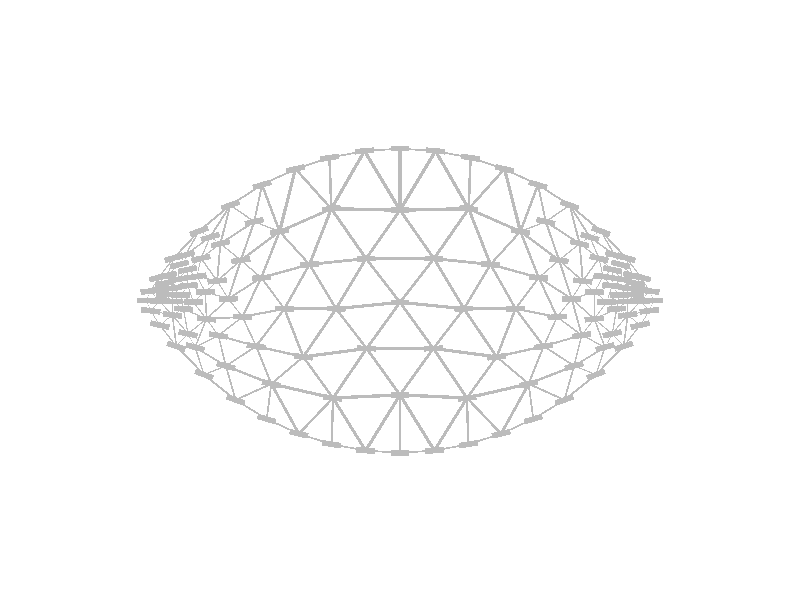 #include "colors.inc"
background { rgb <1, 1, 1> }
camera {location <0, 0, 10>up <0,1,0> right <-1.33,0,0> angle 24look_at <0, 0, 0> sky <0, 1, 0> }
cylinder { <-0.356015, -0.522008, 0>, <-0.683979, -0.446576, 0>, 0.00841316 texture {  pigment { rgb <0.5, 0.5, 0.5> } } }
cylinder { <-0.614117, -0.0465689, 0>, <-0.513945, -0.302812, 0>, 0.00687818 texture {  pigment { rgb <0.5, 0.5, 0.5> } } }
cylinder { <-1.04137, -0.39758, 0>, <-0.873414, -0.532432, 0>, 0.00538477 texture {  pigment { rgb <0.5, 0.5, 0.5> } } }
cylinder { <-0.708273, -0.63417, 0>, <-0.873414, -0.532432, 0>, 0.00484911 texture {  pigment { rgb <0.5, 0.5, 0.5> } } }
cylinder { <-0.537337, -0.712693, 0>, <-0.708273, -0.63417, 0>, 0.00470274 texture {  pigment { rgb <0.5, 0.5, 0.5> } } }
cylinder { <-0.537337, -0.712693, 0>, <-0.356015, -0.522008, 0>, 0.00657829 texture {  pigment { rgb <0.5, 0.5, 0.5> } } }
cylinder { <-0.177209, -0.258264, 0>, <-0.356015, -0.522008, 0>, 0.00796604 texture {  pigment { rgb <0.5, 0.5, 0.5> } } }
cylinder { <-0.537337, -0.712693, 0>, <-0.362756, -0.768451, 0>, 0.00458172 texture {  pigment { rgb <0.5, 0.5, 0.5> } } }
cylinder { <-0.182838, -0.802218, 0>, <-0.356015, -0.522008, 0>, 0.00823514 texture {  pigment { rgb <0.5, 0.5, 0.5> } } }
cylinder { <-0.182838, -0.802218, 0>, <-8.51669e-05, -0.813639, 0>, 0.00457773 texture {  pigment { rgb <0.5, 0.5, 0.5> } } }
cylinder { <-8.51669e-05, -0.813639, 0>, <-5.66454e-05, -0.505466, 0>, 0.00770433 texture {  pigment { rgb <0.5, 0.5, 0.5> } } }
cylinder { <-0.182838, -0.802218, 0>, <-5.66454e-05, -0.505466, 0>, 0.00871317 texture {  pigment { rgb <0.5, 0.5, 0.5> } } }
cylinder { <-0.177209, -0.258264, 0>, <-0.339768, -0.0464053, 0>, 0.00667598 texture {  pigment { rgb <0.5, 0.5, 0.5> } } }
cylinder { <-0.614117, -0.0465689, 0>, <-0.339768, -0.0464053, 0>, 0.00685872 texture {  pigment { rgb <0.5, 0.5, 0.5> } } }
cylinder { <-1.04137, -0.39758, 0>, <-1.08892, -0.25194, 0>, 0.00383019 texture {  pigment { rgb <0.5, 0.5, 0.5> } } }
cylinder { <-0.96514, -0.188999, 0>, <-1.08892, -0.25194, 0>, 0.00347165 texture {  pigment { rgb <0.5, 0.5, 0.5> } } }
cylinder { <-0.614117, -0.0465689, 0>, <-0.836954, -0.0899412, 0>, 0.00567547 texture {  pigment { rgb <0.5, 0.5, 0.5> } } }
cylinder { <-0.96514, -0.188999, 0>, <-0.836954, -0.0899412, 0>, 0.00405 texture {  pigment { rgb <0.5, 0.5, 0.5> } } }
cylinder { <-0.177209, -0.258264, 0>, <-5.66454e-05, -0.505466, 0>, 0.0076031 texture {  pigment { rgb <0.5, 0.5, 0.5> } } }
cylinder { <-5.66454e-05, -0.505466, 0>, <-0.356015, -0.522008, 0>, 0.00890857 texture {  pigment { rgb <0.5, 0.5, 0.5> } } }
cylinder { <-8.51669e-05, -0.813639, 0>, <0.182671, -0.802233, 0>, 0.00457779 texture {  pigment { rgb <0.5, 0.5, 0.5> } } }
cylinder { <-5.66454e-05, -0.505466, 0>, <0.182671, -0.802233, 0>, 0.00871277 texture {  pigment { rgb <0.5, 0.5, 0.5> } } }
cylinder { <-0.362756, -0.768451, 0>, <-0.182838, -0.802218, 0>, 0.00457648 texture {  pigment { rgb <0.5, 0.5, 0.5> } } }
cylinder { <-0.177209, -0.258264, 0>, <-2.44762e-05, -0.0123901, 0>, 0.00757663 texture {  pigment { rgb <0.5, 0.5, 0.5> } } }
cylinder { <-0.555294, 0.698351, 0>, <-0.639987, 0.364745, 0>, 0.00860472 texture {  pigment { rgb <0.5, 0.5, 0.5> } } }
cylinder { <-0.481191, 0.189468, 0>, <-0.737348, 0.118705, 0>, 0.00664378 texture {  pigment { rgb <0.5, 0.5, 0.5> } } }
cylinder { <-0.555294, 0.698351, 0>, <-0.364972, 0.485966, 0>, 0.0071296 texture {  pigment { rgb <0.5, 0.5, 0.5> } } }
cylinder { <-0.18043, 0.22057, 0>, <-0.364972, 0.485966, 0>, 0.00808125 texture {  pigment { rgb <0.5, 0.5, 0.5> } } }
cylinder { <-1.06742, 0.366957, 0>, <-0.9017, 0.505375, 0>, 0.00539815 texture {  pigment { rgb <0.5, 0.5, 0.5> } } }
cylinder { <-0.733069, 0.613588, 0>, <-0.9017, 0.505375, 0>, 0.00500914 texture {  pigment { rgb <0.5, 0.5, 0.5> } } }
cylinder { <-0.555294, 0.698351, 0>, <-0.733069, 0.613588, 0>, 0.00492372 texture {  pigment { rgb <0.5, 0.5, 0.5> } } }
cylinder { <-1.06742, 0.366957, 0>, <-1.00853, 0.335213, 0>, 0.00167266 texture {  pigment { rgb <0.5, 0.5, 0.5> } } }
cylinder { <-0.954376, 0.30035, 0>, <-1.00853, 0.335213, 0>, 0.00161009 texture {  pigment { rgb <0.5, 0.5, 0.5> } } }
cylinder { <-0.845559, 0.212036, 0>, <-0.954376, 0.30035, 0>, 0.00350362 texture {  pigment { rgb <0.5, 0.5, 0.5> } } }
cylinder { <-0.614117, -0.0465689, 0>, <-0.737348, 0.118705, 0>, 0.00515395 texture {  pigment { rgb <0.5, 0.5, 0.5> } } }
cylinder { <-0.845559, 0.212036, 0>, <-0.737348, 0.118705, 0>, 0.00357249 texture {  pigment { rgb <0.5, 0.5, 0.5> } } }
cylinder { <-1.34805, -0.00319488, 0>, <-1.32703, 0.0472976, 0>, 0.00136733 texture {  pigment { rgb <0.5, 0.5, 0.5> } } }
cylinder { <-1.28269, 0.119021, 0>, <-1.32703, 0.0472976, 0>, 0.00210797 texture {  pigment { rgb <0.5, 0.5, 0.5> } } }
cylinder { <-1.06742, 0.366957, 0>, <-1.20134, 0.225202, 0>, 0.00487522 texture {  pigment { rgb <0.5, 0.5, 0.5> } } }
cylinder { <-1.28269, 0.119021, 0>, <-1.20134, 0.225202, 0>, 0.00334409 texture {  pigment { rgb <0.5, 0.5, 0.5> } } }
cylinder { <-1.34805, -0.00319488, 0>, <-1.27983, -0.0060272, 0>, 0.00170701 texture {  pigment { rgb <0.5, 0.5, 0.5> } } }
cylinder { <-1.21106, 0.0627338, 0>, <-1.20682, -0.00843378, 0>, 0.00178235 texture {  pigment { rgb <0.5, 0.5, 0.5> } } }
cylinder { <-1.20973, -0.0799212, 0>, <-1.20682, -0.00843378, 0>, 0.00178866 texture {  pigment { rgb <0.5, 0.5, 0.5> } } }
cylinder { <-0.845559, 0.212036, 0>, <-0.912525, 0.00668278, 0>, 0.00539991 texture {  pigment { rgb <0.5, 0.5, 0.5> } } }
cylinder { <-0.836954, -0.0899412, 0>, <-1.02891, -0.10078, 0>, 0.00480658 texture {  pigment { rgb <0.5, 0.5, 0.5> } } }
cylinder { <-0.188753, 0.794036, 0>, <-0.364972, 0.485966, 0>, 0.00887273 texture {  pigment { rgb <0.5, 0.5, 0.5> } } }
cylinder { <-0.555294, 0.698351, 0>, <-0.374726, 0.75798, 0>, 0.00475397 texture {  pigment { rgb <0.5, 0.5, 0.5> } } }
cylinder { <-0.614117, -0.0465689, 0>, <-0.481191, 0.189468, 0>, 0.00677231 texture {  pigment { rgb <0.5, 0.5, 0.5> } } }
cylinder { <-0.18043, 0.22057, 0>, <-0.481191, 0.189468, 0>, 0.00755912 texture {  pigment { rgb <0.5, 0.5, 0.5> } } }
cylinder { <-2.44762e-05, -0.0123901, 0>, <-0.339768, -0.0464053, 0>, 0.00853606 texture {  pigment { rgb <0.5, 0.5, 0.5> } } }
cylinder { <-0.18043, 0.22057, 0>, <-2.44762e-05, -0.0123901, 0>, 0.00736616 texture {  pigment { rgb <0.5, 0.5, 0.5> } } }
cylinder { <-0.374726, 0.75798, 0>, <-0.188753, 0.794036, 0>, 0.00473589 texture {  pigment { rgb <0.5, 0.5, 0.5> } } }
cylinder { <1.92074e-05, 0.47895, 0>, <-0.364972, 0.485966, 0>, 0.00912647 texture {  pigment { rgb <0.5, 0.5, 0.5> } } }
cylinder { <-0.18043, 0.22057, 0>, <1.92074e-05, 0.47895, 0>, 0.00787886 texture {  pigment { rgb <0.5, 0.5, 0.5> } } }
cylinder { <-0.188753, 0.794036, 0>, <1.92074e-05, 0.47895, 0>, 0.00918265 texture {  pigment { rgb <0.5, 0.5, 0.5> } } }
cylinder { <-1.34805, -0.00319488, 0>, <-1.32458, -0.0575325, 0>, 0.00147971 texture {  pigment { rgb <0.5, 0.5, 0.5> } } }
cylinder { <-1.27613, -0.134267, 0>, <-1.32458, -0.0575325, 0>, 0.00226876 texture {  pigment { rgb <0.5, 0.5, 0.5> } } }
cylinder { <-1.04137, -0.39758, 0>, <-1.1886, -0.246169, 0>, 0.00527984 texture {  pigment { rgb <0.5, 0.5, 0.5> } } }
cylinder { <-1.27613, -0.134267, 0>, <-1.1886, -0.246169, 0>, 0.00355173 texture {  pigment { rgb <0.5, 0.5, 0.5> } } }
cylinder { <-0.177209, -0.258264, 0>, <0.177135, -0.258248, 0>, 0.00885859 texture {  pigment { rgb <0.5, 0.5, 0.5> } } }
cylinder { <-5.66454e-05, -0.505466, 0>, <0.177135, -0.258248, 0>, 0.00760401 texture {  pigment { rgb <0.5, 0.5, 0.5> } } }
cylinder { <-2.44762e-05, -0.0123901, 0>, <0.177135, -0.258248, 0>, 0.00757594 texture {  pigment { rgb <0.5, 0.5, 0.5> } } }
cylinder { <-5.66454e-05, -0.505466, 0>, <0.355942, -0.522024, 0>, 0.00890958 texture {  pigment { rgb <0.5, 0.5, 0.5> } } }
cylinder { <0.182671, -0.802233, 0>, <0.362599, -0.768475, 0>, 0.0045767 texture {  pigment { rgb <0.5, 0.5, 0.5> } } }
cylinder { <0.182671, -0.802233, 0>, <0.355942, -0.522024, 0>, 0.00823636 texture {  pigment { rgb <0.5, 0.5, 0.5> } } }
cylinder { <0.177135, -0.258248, 0>, <0.339679, -0.0463691, 0>, 0.00667614 texture {  pigment { rgb <0.5, 0.5, 0.5> } } }
cylinder { <0.613831, -0.0463621, 0>, <0.339679, -0.0463691, 0>, 0.0068538 texture {  pigment { rgb <0.5, 0.5, 0.5> } } }
cylinder { <-2.44762e-05, -0.0123901, 0>, <0.339679, -0.0463691, 0>, 0.00853497 texture {  pigment { rgb <0.5, 0.5, 0.5> } } }
cylinder { <0.355942, -0.522024, 0>, <0.683656, -0.446618, 0>, 0.00840694 texture {  pigment { rgb <0.5, 0.5, 0.5> } } }
cylinder { <0.613831, -0.0463621, 0>, <0.513764, -0.302775, 0>, 0.00688117 texture {  pigment { rgb <0.5, 0.5, 0.5> } } }
cylinder { <0.177135, -0.258248, 0>, <0.355942, -0.522024, 0>, 0.0079667 texture {  pigment { rgb <0.5, 0.5, 0.5> } } }
cylinder { <0.537207, -0.712723, 0>, <0.355942, -0.522024, 0>, 0.00657758 texture {  pigment { rgb <0.5, 0.5, 0.5> } } }
cylinder { <0.537207, -0.712723, 0>, <0.708183, -0.63419, 0>, 0.00470375 texture {  pigment { rgb <0.5, 0.5, 0.5> } } }
cylinder { <1.04144, -0.397464, 0>, <0.873392, -0.532407, 0>, 0.00538803 texture {  pigment { rgb <0.5, 0.5, 0.5> } } }
cylinder { <0.708183, -0.63419, 0>, <0.873392, -0.532407, 0>, 0.00485114 texture {  pigment { rgb <0.5, 0.5, 0.5> } } }
cylinder { <0.613831, -0.0463621, 0>, <0.83464, -0.0905008, 0>, 0.00562942 texture {  pigment { rgb <0.5, 0.5, 0.5> } } }
cylinder { <0.965547, -0.187405, 0>, <0.83464, -0.0905008, 0>, 0.00407178 texture {  pigment { rgb <0.5, 0.5, 0.5> } } }
cylinder { <1.04144, -0.397464, 0>, <1.08929, -0.25143, 0>, 0.00384183 texture {  pigment { rgb <0.5, 0.5, 0.5> } } }
cylinder { <0.965547, -0.187405, 0>, <1.08929, -0.25143, 0>, 0.00348311 texture {  pigment { rgb <0.5, 0.5, 0.5> } } }
cylinder { <1.04144, -0.397464, 0>, <1.18872, -0.24597, 0>, 0.00528211 texture {  pigment { rgb <0.5, 0.5, 0.5> } } }
cylinder { <1.27615, -0.134163, 0>, <1.18872, -0.24597, 0>, 0.00354834 texture {  pigment { rgb <0.5, 0.5, 0.5> } } }
cylinder { <1.34802, -0.00315123, 0>, <1.32456, -0.0574777, 0>, 0.00147936 texture {  pigment { rgb <0.5, 0.5, 0.5> } } }
cylinder { <1.27615, -0.134163, 0>, <1.32456, -0.0574777, 0>, 0.00226718 texture {  pigment { rgb <0.5, 0.5, 0.5> } } }
cylinder { <0.965547, -0.187405, 0>, <0.912454, 0.00590883, 0>, 0.0050118 texture {  pigment { rgb <0.5, 0.5, 0.5> } } }
cylinder { <0.845399, 0.211957, 0>, <0.912454, 0.00590883, 0>, 0.00541712 texture {  pigment { rgb <0.5, 0.5, 0.5> } } }
cylinder { <1.34802, -0.00315123, 0>, <1.27989, -0.00610644, 0>, 0.00170468 texture {  pigment { rgb <0.5, 0.5, 0.5> } } }
cylinder { <1.20988, -0.079784, 0>, <1.20722, -0.00832869, 0>, 0.00178761 texture {  pigment { rgb <0.5, 0.5, 0.5> } } }
cylinder { <1.21117, 0.0627328, 0>, <1.20722, -0.00832869, 0>, 0.00177928 texture {  pigment { rgb <0.5, 0.5, 0.5> } } }
cylinder { <0.362599, -0.768475, 0>, <0.537207, -0.712723, 0>, 0.00458231 texture {  pigment { rgb <0.5, 0.5, 0.5> } } }
cylinder { <0.613831, -0.0463621, 0>, <0.481052, 0.189531, 0>, 0.00676738 texture {  pigment { rgb <0.5, 0.5, 0.5> } } }
cylinder { <0.180393, 0.220573, 0>, <0.481052, 0.189531, 0>, 0.00755642 texture {  pigment { rgb <0.5, 0.5, 0.5> } } }
cylinder { <-2.44762e-05, -0.0123901, 0>, <0.180393, 0.220573, 0>, 0.00736641 texture {  pigment { rgb <0.5, 0.5, 0.5> } } }
cylinder { <1.92074e-05, 0.47895, 0>, <0.180393, 0.220573, 0>, 0.00787772 texture {  pigment { rgb <0.5, 0.5, 0.5> } } }
cylinder { <1.92074e-05, 0.47895, 0>, <0.364917, 0.486, 0>, 0.00912413 texture {  pigment { rgb <0.5, 0.5, 0.5> } } }
cylinder { <1.92074e-05, 0.47895, 0>, <0.188737, 0.794034, 0>, 0.00918191 texture {  pigment { rgb <0.5, 0.5, 0.5> } } }
cylinder { <-0.18043, 0.22057, 0>, <0.180393, 0.220573, 0>, 0.00902057 texture {  pigment { rgb <0.5, 0.5, 0.5> } } }
cylinder { <-1.40118e-05, 0.806168, 0>, <0.188737, 0.794034, 0>, 0.00472853 texture {  pigment { rgb <0.5, 0.5, 0.5> } } }
cylinder { <1.92074e-05, 0.47895, 0>, <-1.40118e-05, 0.806168, 0>, 0.00818045 texture {  pigment { rgb <0.5, 0.5, 0.5> } } }
cylinder { <0.188737, 0.794034, 0>, <0.364917, 0.486, 0>, 0.00887144 texture {  pigment { rgb <0.5, 0.5, 0.5> } } }
cylinder { <0.188737, 0.794034, 0>, <0.374687, 0.757988, 0>, 0.00473528 texture {  pigment { rgb <0.5, 0.5, 0.5> } } }
cylinder { <-0.188753, 0.794036, 0>, <-1.40118e-05, 0.806168, 0>, 0.00472821 texture {  pigment { rgb <0.5, 0.5, 0.5> } } }
cylinder { <0.180393, 0.220573, 0>, <0.364917, 0.486, 0>, 0.00808162 texture {  pigment { rgb <0.5, 0.5, 0.5> } } }
cylinder { <0.555264, 0.698357, 0>, <0.364917, 0.486, 0>, 0.0071295 texture {  pigment { rgb <0.5, 0.5, 0.5> } } }
cylinder { <0.555264, 0.698357, 0>, <0.639926, 0.364923, 0>, 0.00860035 texture {  pigment { rgb <0.5, 0.5, 0.5> } } }
cylinder { <0.481052, 0.189531, 0>, <0.737291, 0.119231, 0>, 0.00664269 texture {  pigment { rgb <0.5, 0.5, 0.5> } } }
cylinder { <0.555264, 0.698357, 0>, <0.733034, 0.613598, 0>, 0.00492356 texture {  pigment { rgb <0.5, 0.5, 0.5> } } }
cylinder { <1.06743, 0.366937, 0>, <0.901683, 0.505381, 0>, 0.00539904 texture {  pigment { rgb <0.5, 0.5, 0.5> } } }
cylinder { <0.733034, 0.613598, 0>, <0.901683, 0.505381, 0>, 0.00500959 texture {  pigment { rgb <0.5, 0.5, 0.5> } } }
cylinder { <0.374687, 0.757988, 0>, <0.555264, 0.698357, 0>, 0.00475418 texture {  pigment { rgb <0.5, 0.5, 0.5> } } }
cylinder { <0.613831, -0.0463621, 0>, <0.737291, 0.119231, 0>, 0.00516378 texture {  pigment { rgb <0.5, 0.5, 0.5> } } }
cylinder { <0.845399, 0.211957, 0>, <0.737291, 0.119231, 0>, 0.00356067 texture {  pigment { rgb <0.5, 0.5, 0.5> } } }
cylinder { <1.06743, 0.366937, 0>, <1.00859, 0.335224, 0>, 0.00167113 texture {  pigment { rgb <0.5, 0.5, 0.5> } } }
cylinder { <0.95443, 0.300354, 0>, <1.00859, 0.335224, 0>, 0.00161033 texture {  pigment { rgb <0.5, 0.5, 0.5> } } }
cylinder { <0.845399, 0.211957, 0>, <0.95443, 0.300354, 0>, 0.00350908 texture {  pigment { rgb <0.5, 0.5, 0.5> } } }
cylinder { <1.06743, 0.366937, 0>, <1.20134, 0.22519, 0>, 0.00487495 texture {  pigment { rgb <0.5, 0.5, 0.5> } } }
cylinder { <1.28269, 0.119016, 0>, <1.20134, 0.22519, 0>, 0.00334389 texture {  pigment { rgb <0.5, 0.5, 0.5> } } }
cylinder { <1.34802, -0.00315123, 0>, <1.32701, 0.0473087, 0>, 0.00136646 texture {  pigment { rgb <0.5, 0.5, 0.5> } } }
cylinder { <1.28269, 0.119016, 0>, <1.32701, 0.0473087, 0>, 0.00210741 texture {  pigment { rgb <0.5, 0.5, 0.5> } } }
cylinder { <-0.873414, -0.532432, 0>, <-0.683979, -0.446576, 0>, 0.00519958 texture {  pigment { rgb <0.5, 0.5, 0.5> } } }
cylinder { <-0.96514, -0.188999, 0>, <-0.925383, -0.351453, 0>, 0.00418121 texture {  pigment { rgb <0.5, 0.5, 0.5> } } }
cylinder { <-0.96514, -0.188999, 0>, <-0.764457, -0.246213, 0>, 0.005217 texture {  pigment { rgb <0.5, 0.5, 0.5> } } }
cylinder { <-0.513945, -0.302812, 0>, <-0.764457, -0.246213, 0>, 0.00642064 texture {  pigment { rgb <0.5, 0.5, 0.5> } } }
cylinder { <-0.708273, -0.63417, 0>, <-0.683979, -0.446576, 0>, 0.00472901 texture {  pigment { rgb <0.5, 0.5, 0.5> } } }
cylinder { <-0.513945, -0.302812, 0>, <-0.683979, -0.446576, 0>, 0.00556661 texture {  pigment { rgb <0.5, 0.5, 0.5> } } }
cylinder { <-0.362756, -0.768451, 0>, <-0.356015, -0.522008, 0>, 0.00616337 texture {  pigment { rgb <0.5, 0.5, 0.5> } } }
cylinder { <-0.177209, -0.258264, 0>, <-0.513945, -0.302812, 0>, 0.00849176 texture {  pigment { rgb <0.5, 0.5, 0.5> } } }
cylinder { <-0.513945, -0.302812, 0>, <-0.339768, -0.0464053, 0>, 0.00774928 texture {  pigment { rgb <0.5, 0.5, 0.5> } } }
cylinder { <-0.513945, -0.302812, 0>, <-0.356015, -0.522008, 0>, 0.00675411 texture {  pigment { rgb <0.5, 0.5, 0.5> } } }
cylinder { <-0.18043, 0.22057, 0>, <-0.339768, -0.0464053, 0>, 0.00777273 texture {  pigment { rgb <0.5, 0.5, 0.5> } } }
cylinder { <-0.339768, -0.0464053, 0>, <-0.481191, 0.189468, 0>, 0.00687552 texture {  pigment { rgb <0.5, 0.5, 0.5> } } }
cylinder { <-0.733069, 0.613588, 0>, <-0.774706, 0.417134, 0>, 0.00502046 texture {  pigment { rgb <0.5, 0.5, 0.5> } } }
cylinder { <-0.845559, 0.212036, 0>, <-0.774706, 0.417134, 0>, 0.00542478 texture {  pigment { rgb <0.5, 0.5, 0.5> } } }
cylinder { <-0.845559, 0.212036, 0>, <-0.639987, 0.364745, 0>, 0.00640213 texture {  pigment { rgb <0.5, 0.5, 0.5> } } }
cylinder { <-0.733069, 0.613588, 0>, <-0.639987, 0.364745, 0>, 0.00664206 texture {  pigment { rgb <0.5, 0.5, 0.5> } } }
cylinder { <-1.28269, 0.119021, 0>, <-1.25198, 0.0890733, 0>, 0.0010725 texture {  pigment { rgb <0.5, 0.5, 0.5> } } }
cylinder { <-1.21106, 0.0627338, 0>, <-1.25198, 0.0890733, 0>, 0.00121645 texture {  pigment { rgb <0.5, 0.5, 0.5> } } }
cylinder { <-1.09883, -0.0105292, 0>, <-1.16526, 0.0263731, 0>, 0.00189995 texture {  pigment { rgb <0.5, 0.5, 0.5> } } }
cylinder { <-1.21106, 0.0627338, 0>, <-1.16526, 0.0263731, 0>, 0.00146196 texture {  pigment { rgb <0.5, 0.5, 0.5> } } }
cylinder { <-0.845559, 0.212036, 0>, <-0.971684, 0.101655, 0>, 0.00419014 texture {  pigment { rgb <0.5, 0.5, 0.5> } } }
cylinder { <-1.09883, -0.0105292, 0>, <-1.03387, 0.0431069, 0>, 0.00210602 texture {  pigment { rgb <0.5, 0.5, 0.5> } } }
cylinder { <-0.971684, 0.101655, 0>, <-1.03387, 0.0431069, 0>, 0.00213523 texture {  pigment { rgb <0.5, 0.5, 0.5> } } }
cylinder { <-1.06742, 0.366957, 0>, <-1.14053, 0.239942, 0>, 0.00366382 texture {  pigment { rgb <0.5, 0.5, 0.5> } } }
cylinder { <-1.12971, 0.161655, 0>, <-1.14053, 0.239942, 0>, 0.00197581 texture {  pigment { rgb <0.5, 0.5, 0.5> } } }
cylinder { <-1.09883, -0.0105292, 0>, <-1.12647, 0.0766583, 0>, 0.00228658 texture {  pigment { rgb <0.5, 0.5, 0.5> } } }
cylinder { <-1.12971, 0.161655, 0>, <-1.12647, 0.0766583, 0>, 0.00212646 texture {  pigment { rgb <0.5, 0.5, 0.5> } } }
cylinder { <-0.374726, 0.75798, 0>, <-0.364972, 0.485966, 0>, 0.00680473 texture {  pigment { rgb <0.5, 0.5, 0.5> } } }
cylinder { <-0.364972, 0.485966, 0>, <-0.481191, 0.189468, 0>, 0.00796154 texture {  pigment { rgb <0.5, 0.5, 0.5> } } }
cylinder { <-0.639987, 0.364745, 0>, <-0.481191, 0.189468, 0>, 0.00591283 texture {  pigment { rgb <0.5, 0.5, 0.5> } } }
cylinder { <-0.639987, 0.364745, 0>, <-0.364972, 0.485966, 0>, 0.00751364 texture {  pigment { rgb <0.5, 0.5, 0.5> } } }
cylinder { <-1.09883, -0.0105292, 0>, <-1.15102, -0.0473656, 0>, 0.00159706 texture {  pigment { rgb <0.5, 0.5, 0.5> } } }
cylinder { <-1.20973, -0.0799212, 0>, <-1.15102, -0.0473656, 0>, 0.00167822 texture {  pigment { rgb <0.5, 0.5, 0.5> } } }
cylinder { <-1.27613, -0.134267, 0>, <-1.20973, -0.0799212, 0>, 0.00214521 texture {  pigment { rgb <0.5, 0.5, 0.5> } } }
cylinder { <-0.96514, -0.188999, 0>, <-1.02891, -0.10078, 0>, 0.00272136 texture {  pigment { rgb <0.5, 0.5, 0.5> } } }
cylinder { <-1.09883, -0.0105292, 0>, <-1.02891, -0.10078, 0>, 0.00285411 texture {  pigment { rgb <0.5, 0.5, 0.5> } } }
cylinder { <-1.08892, -0.25194, 0>, <-1.1886, -0.246169, 0>, 0.00249611 texture {  pigment { rgb <0.5, 0.5, 0.5> } } }
cylinder { <-1.02891, -0.10078, 0>, <-1.15102, -0.0473656, 0>, 0.003332 texture {  pigment { rgb <0.5, 0.5, 0.5> } } }
cylinder { <0.177135, -0.258248, 0>, <0.513764, -0.302775, 0>, 0.00848903 texture {  pigment { rgb <0.5, 0.5, 0.5> } } }
cylinder { <0.339679, -0.0463691, 0>, <0.513764, -0.302775, 0>, 0.00774796 texture {  pigment { rgb <0.5, 0.5, 0.5> } } }
cylinder { <0.355942, -0.522024, 0>, <0.513764, -0.302775, 0>, 0.00675361 texture {  pigment { rgb <0.5, 0.5, 0.5> } } }
cylinder { <0.965547, -0.187405, 0>, <1.032, -0.100666, 0>, 0.0027317 texture {  pigment { rgb <0.5, 0.5, 0.5> } } }
cylinder { <1.09962, -0.0104942, 0>, <1.032, -0.100666, 0>, 0.00281778 texture {  pigment { rgb <0.5, 0.5, 0.5> } } }
cylinder { <1.09962, -0.0104942, 0>, <1.15151, -0.0472619, 0>, 0.00158982 texture {  pigment { rgb <0.5, 0.5, 0.5> } } }
cylinder { <1.20988, -0.079784, 0>, <1.15151, -0.0472619, 0>, 0.00167041 texture {  pigment { rgb <0.5, 0.5, 0.5> } } }
cylinder { <1.27615, -0.134163, 0>, <1.20988, -0.079784, 0>, 0.00214318 texture {  pigment { rgb <0.5, 0.5, 0.5> } } }
cylinder { <1.08929, -0.25143, 0>, <1.18872, -0.24597, 0>, 0.00248945 texture {  pigment { rgb <0.5, 0.5, 0.5> } } }
cylinder { <1.032, -0.100666, 0>, <1.15151, -0.0472619, 0>, 0.00327246 texture {  pigment { rgb <0.5, 0.5, 0.5> } } }
cylinder { <0.965547, -0.187405, 0>, <0.925077, -0.350993, 0>, 0.00421301 texture {  pigment { rgb <0.5, 0.5, 0.5> } } }
cylinder { <0.873392, -0.532407, 0>, <0.683656, -0.446618, 0>, 0.00520574 texture {  pigment { rgb <0.5, 0.5, 0.5> } } }
cylinder { <0.513764, -0.302775, 0>, <0.763656, -0.24624, 0>, 0.00640517 texture {  pigment { rgb <0.5, 0.5, 0.5> } } }
cylinder { <0.965547, -0.187405, 0>, <0.763656, -0.24624, 0>, 0.00525723 texture {  pigment { rgb <0.5, 0.5, 0.5> } } }
cylinder { <0.513764, -0.302775, 0>, <0.683656, -0.446618, 0>, 0.00556518 texture {  pigment { rgb <0.5, 0.5, 0.5> } } }
cylinder { <0.708183, -0.63419, 0>, <0.683656, -0.446618, 0>, 0.00472923 texture {  pigment { rgb <0.5, 0.5, 0.5> } } }
cylinder { <0.362599, -0.768475, 0>, <0.355942, -0.522024, 0>, 0.00616354 texture {  pigment { rgb <0.5, 0.5, 0.5> } } }
cylinder { <0.180393, 0.220573, 0>, <0.339679, -0.0463691, 0>, 0.00777135 texture {  pigment { rgb <0.5, 0.5, 0.5> } } }
cylinder { <0.339679, -0.0463691, 0>, <0.481052, 0.189531, 0>, 0.00687546 texture {  pigment { rgb <0.5, 0.5, 0.5> } } }
cylinder { <0.364917, 0.486, 0>, <0.481052, 0.189531, 0>, 0.0079601 texture {  pigment { rgb <0.5, 0.5, 0.5> } } }
cylinder { <0.481052, 0.189531, 0>, <0.639926, 0.364923, 0>, 0.00591627 texture {  pigment { rgb <0.5, 0.5, 0.5> } } }
cylinder { <0.364917, 0.486, 0>, <0.639926, 0.364923, 0>, 0.00751207 texture {  pigment { rgb <0.5, 0.5, 0.5> } } }
cylinder { <0.374687, 0.757988, 0>, <0.364917, 0.486, 0>, 0.0068041 texture {  pigment { rgb <0.5, 0.5, 0.5> } } }
cylinder { <0.733034, 0.613598, 0>, <0.774696, 0.41722, 0>, 0.00501871 texture {  pigment { rgb <0.5, 0.5, 0.5> } } }
cylinder { <0.845399, 0.211957, 0>, <0.774696, 0.41722, 0>, 0.00542746 texture {  pigment { rgb <0.5, 0.5, 0.5> } } }
cylinder { <0.639926, 0.364923, 0>, <0.845399, 0.211957, 0>, 0.00640398 texture {  pigment { rgb <0.5, 0.5, 0.5> } } }
cylinder { <0.639926, 0.364923, 0>, <0.733034, 0.613598, 0>, 0.00663832 texture {  pigment { rgb <0.5, 0.5, 0.5> } } }
cylinder { <1.09962, -0.0104942, 0>, <1.03357, 0.0428647, 0>, 0.00212275 texture {  pigment { rgb <0.5, 0.5, 0.5> } } }
cylinder { <0.97141, 0.101065, 0>, <1.03357, 0.0428647, 0>, 0.00212889 texture {  pigment { rgb <0.5, 0.5, 0.5> } } }
cylinder { <0.845399, 0.211957, 0>, <0.97141, 0.101065, 0>, 0.00419642 texture {  pigment { rgb <0.5, 0.5, 0.5> } } }
cylinder { <1.09962, -0.0104942, 0>, <1.16553, 0.0264093, 0>, 0.00188832 texture {  pigment { rgb <0.5, 0.5, 0.5> } } }
cylinder { <1.21117, 0.0627328, 0>, <1.16553, 0.0264093, 0>, 0.00145838 texture {  pigment { rgb <0.5, 0.5, 0.5> } } }
cylinder { <1.28269, 0.119016, 0>, <1.25204, 0.0891407, 0>, 0.00107002 texture {  pigment { rgb <0.5, 0.5, 0.5> } } }
cylinder { <1.21117, 0.0627328, 0>, <1.25204, 0.0891407, 0>, 0.00121648 texture {  pigment { rgb <0.5, 0.5, 0.5> } } }
cylinder { <1.06743, 0.366937, 0>, <1.14038, 0.239801, 0>, 0.00366441 texture {  pigment { rgb <0.5, 0.5, 0.5> } } }
cylinder { <1.12939, 0.161374, 0>, <1.14038, 0.239801, 0>, 0.00197982 texture {  pigment { rgb <0.5, 0.5, 0.5> } } }
cylinder { <1.09962, -0.0104942, 0>, <1.12648, 0.0765696, 0>, 0.00227779 texture {  pigment { rgb <0.5, 0.5, 0.5> } } }
cylinder { <1.12939, 0.161374, 0>, <1.12648, 0.0765696, 0>, 0.00212137 texture {  pigment { rgb <0.5, 0.5, 0.5> } } }
cylinder { <-1.04137, -0.39758, 0>, <-0.925383, -0.351453, 0>, 0.00312051 texture {  pigment { rgb <0.5, 0.5, 0.5> } } }
cylinder { <-1.08892, -0.25194, 0>, <-0.925383, -0.351453, 0>, 0.00478593 texture {  pigment { rgb <0.5, 0.5, 0.5> } } }
cylinder { <-0.873414, -0.532432, 0>, <-0.925383, -0.351453, 0>, 0.00470731 texture {  pigment { rgb <0.5, 0.5, 0.5> } } }
cylinder { <-0.537337, -0.712693, 0>, <-0.683979, -0.446576, 0>, 0.00759614 texture {  pigment { rgb <0.5, 0.5, 0.5> } } }
cylinder { <-0.614117, -0.0465689, 0>, <-0.764457, -0.246213, 0>, 0.00624799 texture {  pigment { rgb <0.5, 0.5, 0.5> } } }
cylinder { <-0.764457, -0.246213, 0>, <-0.836954, -0.0899412, 0>, 0.00430674 texture {  pigment { rgb <0.5, 0.5, 0.5> } } }
cylinder { <-0.925383, -0.351453, 0>, <-0.683979, -0.446576, 0>, 0.00648673 texture {  pigment { rgb <0.5, 0.5, 0.5> } } }
cylinder { <-0.683979, -0.446576, 0>, <-0.764457, -0.246213, 0>, 0.00539803 texture {  pigment { rgb <0.5, 0.5, 0.5> } } }
cylinder { <-0.925383, -0.351453, 0>, <-0.764457, -0.246213, 0>, 0.00480707 texture {  pigment { rgb <0.5, 0.5, 0.5> } } }
cylinder { <-0.9017, 0.505375, 0>, <-0.954376, 0.30035, 0>, 0.0052921 texture {  pigment { rgb <0.5, 0.5, 0.5> } } }
cylinder { <-0.954376, 0.30035, 0>, <-0.774706, 0.417134, 0>, 0.00535722 texture {  pigment { rgb <0.5, 0.5, 0.5> } } }
cylinder { <-0.9017, 0.505375, 0>, <-0.774706, 0.417134, 0>, 0.00386603 texture {  pigment { rgb <0.5, 0.5, 0.5> } } }
cylinder { <-0.639987, 0.364745, 0>, <-0.737348, 0.118705, 0>, 0.00661508 texture {  pigment { rgb <0.5, 0.5, 0.5> } } }
cylinder { <-0.639987, 0.364745, 0>, <-0.774706, 0.417134, 0>, 0.00361367 texture {  pigment { rgb <0.5, 0.5, 0.5> } } }
cylinder { <-1.32703, 0.0472976, 0>, <-1.27983, -0.0060272, 0>, 0.00178036 texture {  pigment { rgb <0.5, 0.5, 0.5> } } }
cylinder { <-1.27983, -0.0060272, 0>, <-1.2457, 0.0279232, 0>, 0.00120344 texture {  pigment { rgb <0.5, 0.5, 0.5> } } }
cylinder { <-1.21106, 0.0627338, 0>, <-1.2457, 0.0279232, 0>, 0.00122763 texture {  pigment { rgb <0.5, 0.5, 0.5> } } }
cylinder { <-1.28269, 0.119021, 0>, <-1.28097, 0.054756, 0>, 0.00160721 texture {  pigment { rgb <0.5, 0.5, 0.5> } } }
cylinder { <-1.27983, -0.0060272, 0>, <-1.28097, 0.054756, 0>, 0.00151985 texture {  pigment { rgb <0.5, 0.5, 0.5> } } }
cylinder { <-0.954376, 0.30035, 0>, <-0.971684, 0.101655, 0>, 0.00498619 texture {  pigment { rgb <0.5, 0.5, 0.5> } } }
cylinder { <-0.971684, 0.101655, 0>, <-1.07927, 0.125297, 0>, 0.0027539 texture {  pigment { rgb <0.5, 0.5, 0.5> } } }
cylinder { <-1.12971, 0.161655, 0>, <-1.07927, 0.125297, 0>, 0.00155437 texture {  pigment { rgb <0.5, 0.5, 0.5> } } }
cylinder { <-0.954376, 0.30035, 0>, <-1.05774, 0.221883, 0>, 0.00324443 texture {  pigment { rgb <0.5, 0.5, 0.5> } } }
cylinder { <-1.12971, 0.161655, 0>, <-1.05774, 0.221883, 0>, 0.00234607 texture {  pigment { rgb <0.5, 0.5, 0.5> } } }
cylinder { <-0.737348, 0.118705, 0>, <-0.836954, -0.0899412, 0>, 0.00578006 texture {  pigment { rgb <0.5, 0.5, 0.5> } } }
cylinder { <-0.836954, -0.0899412, 0>, <-0.912525, 0.00668278, 0>, 0.00306667 texture {  pigment { rgb <0.5, 0.5, 0.5> } } }
cylinder { <-0.737348, 0.118705, 0>, <-0.912525, 0.00668278, 0>, 0.00519831 texture {  pigment { rgb <0.5, 0.5, 0.5> } } }
cylinder { <-1.21106, 0.0627338, 0>, <-1.23606, 0.131094, 0>, 0.00181969 texture {  pigment { rgb <0.5, 0.5, 0.5> } } }
cylinder { <-1.20134, 0.225202, 0>, <-1.23606, 0.131094, 0>, 0.00250776 texture {  pigment { rgb <0.5, 0.5, 0.5> } } }
cylinder { <-1.21106, 0.0627338, 0>, <-1.18107, 0.110025, 0>, 0.00140009 texture {  pigment { rgb <0.5, 0.5, 0.5> } } }
cylinder { <-1.12971, 0.161655, 0>, <-1.18107, 0.110025, 0>, 0.00182056 texture {  pigment { rgb <0.5, 0.5, 0.5> } } }
cylinder { <-1.12971, 0.161655, 0>, <-1.17221, 0.18922, 0>, 0.00126649 texture {  pigment { rgb <0.5, 0.5, 0.5> } } }
cylinder { <-1.20134, 0.225202, 0>, <-1.17221, 0.18922, 0>, 0.00115736 texture {  pigment { rgb <0.5, 0.5, 0.5> } } }
cylinder { <-1.27983, -0.0060272, 0>, <-1.32458, -0.0575325, 0>, 0.00170584 texture {  pigment { rgb <0.5, 0.5, 0.5> } } }
cylinder { <-1.32458, -0.0575325, 0>, <-1.20973, -0.0799212, 0>, 0.00292541 texture {  pigment { rgb <0.5, 0.5, 0.5> } } }
cylinder { <-1.27983, -0.0060272, 0>, <-1.20973, -0.0799212, 0>, 0.00254635 texture {  pigment { rgb <0.5, 0.5, 0.5> } } }
cylinder { <-1.08892, -0.25194, 0>, <-1.02891, -0.10078, 0>, 0.00406591 texture {  pigment { rgb <0.5, 0.5, 0.5> } } }
cylinder { <-1.02891, -0.10078, 0>, <-1.12653, -0.180286, 0>, 0.00314746 texture {  pigment { rgb <0.5, 0.5, 0.5> } } }
cylinder { <-1.08892, -0.25194, 0>, <-1.12653, -0.180286, 0>, 0.00202307 texture {  pigment { rgb <0.5, 0.5, 0.5> } } }
cylinder { <-1.03387, 0.0431069, 0>, <-0.912525, 0.00668278, 0>, 0.00316731 texture {  pigment { rgb <0.5, 0.5, 0.5> } } }
cylinder { <-0.912525, 0.00668278, 0>, <-1.02891, -0.10078, 0>, 0.00396028 texture {  pigment { rgb <0.5, 0.5, 0.5> } } }
cylinder { <-0.971684, 0.101655, 0>, <-0.912525, 0.00668278, 0>, 0.00279727 texture {  pigment { rgb <0.5, 0.5, 0.5> } } }
cylinder { <-1.20973, -0.0799212, 0>, <-1.1886, -0.246169, 0>, 0.00418963 texture {  pigment { rgb <0.5, 0.5, 0.5> } } }
cylinder { <-1.20973, -0.0799212, 0>, <-1.12653, -0.180286, 0>, 0.00325911 texture {  pigment { rgb <0.5, 0.5, 0.5> } } }
cylinder { <-1.12653, -0.180286, 0>, <-1.1886, -0.246169, 0>, 0.00226293 texture {  pigment { rgb <0.5, 0.5, 0.5> } } }
cylinder { <0.83464, -0.0905008, 0>, <0.737291, 0.119231, 0>, 0.00578059 texture {  pigment { rgb <0.5, 0.5, 0.5> } } }
cylinder { <0.737291, 0.119231, 0>, <0.912454, 0.00590883, 0>, 0.00521561 texture {  pigment { rgb <0.5, 0.5, 0.5> } } }
cylinder { <0.83464, -0.0905008, 0>, <0.912454, 0.00590883, 0>, 0.00309737 texture {  pigment { rgb <0.5, 0.5, 0.5> } } }
cylinder { <1.08929, -0.25143, 0>, <1.032, -0.100666, 0>, 0.00403204 texture {  pigment { rgb <0.5, 0.5, 0.5> } } }
cylinder { <1.032, -0.100666, 0>, <1.12757, -0.180411, 0>, 0.00311172 texture {  pigment { rgb <0.5, 0.5, 0.5> } } }
cylinder { <1.08929, -0.25143, 0>, <1.12757, -0.180411, 0>, 0.00201695 texture {  pigment { rgb <0.5, 0.5, 0.5> } } }
cylinder { <1.27989, -0.00610644, 0>, <1.32456, -0.0574777, 0>, 0.00170184 texture {  pigment { rgb <0.5, 0.5, 0.5> } } }
cylinder { <1.32456, -0.0574777, 0>, <1.20988, -0.079784, 0>, 0.00292083 texture {  pigment { rgb <0.5, 0.5, 0.5> } } }
cylinder { <1.27989, -0.00610644, 0>, <1.20988, -0.079784, 0>, 0.00254103 texture {  pigment { rgb <0.5, 0.5, 0.5> } } }
cylinder { <1.20988, -0.079784, 0>, <1.18872, -0.24597, 0>, 0.00418818 texture {  pigment { rgb <0.5, 0.5, 0.5> } } }
cylinder { <1.12757, -0.180411, 0>, <1.20988, -0.079784, 0>, 0.00325004 texture {  pigment { rgb <0.5, 0.5, 0.5> } } }
cylinder { <1.12757, -0.180411, 0>, <1.18872, -0.24597, 0>, 0.00224126 texture {  pigment { rgb <0.5, 0.5, 0.5> } } }
cylinder { <1.04144, -0.397464, 0>, <0.925077, -0.350993, 0>, 0.00313245 texture {  pigment { rgb <0.5, 0.5, 0.5> } } }
cylinder { <0.873392, -0.532407, 0>, <0.925077, -0.350993, 0>, 0.00471581 texture {  pigment { rgb <0.5, 0.5, 0.5> } } }
cylinder { <1.08929, -0.25143, 0>, <0.925077, -0.350993, 0>, 0.00480094 texture {  pigment { rgb <0.5, 0.5, 0.5> } } }
cylinder { <0.537207, -0.712723, 0>, <0.683656, -0.446618, 0>, 0.00759356 texture {  pigment { rgb <0.5, 0.5, 0.5> } } }
cylinder { <0.613831, -0.0463621, 0>, <0.763656, -0.24624, 0>, 0.00624493 texture {  pigment { rgb <0.5, 0.5, 0.5> } } }
cylinder { <0.83464, -0.0905008, 0>, <0.763656, -0.24624, 0>, 0.00427883 texture {  pigment { rgb <0.5, 0.5, 0.5> } } }
cylinder { <0.763656, -0.24624, 0>, <0.683656, -0.446618, 0>, 0.00539392 texture {  pigment { rgb <0.5, 0.5, 0.5> } } }
cylinder { <0.925077, -0.350993, 0>, <0.683656, -0.446618, 0>, 0.00649172 texture {  pigment { rgb <0.5, 0.5, 0.5> } } }
cylinder { <0.925077, -0.350993, 0>, <0.763656, -0.24624, 0>, 0.00481079 texture {  pigment { rgb <0.5, 0.5, 0.5> } } }
cylinder { <0.901683, 0.505381, 0>, <0.95443, 0.300354, 0>, 0.00529257 texture {  pigment { rgb <0.5, 0.5, 0.5> } } }
cylinder { <0.95443, 0.300354, 0>, <0.774696, 0.41722, 0>, 0.00535967 texture {  pigment { rgb <0.5, 0.5, 0.5> } } }
cylinder { <0.901683, 0.505381, 0>, <0.774696, 0.41722, 0>, 0.00386475 texture {  pigment { rgb <0.5, 0.5, 0.5> } } }
cylinder { <0.639926, 0.364923, 0>, <0.737291, 0.119231, 0>, 0.00660703 texture {  pigment { rgb <0.5, 0.5, 0.5> } } }
cylinder { <0.639926, 0.364923, 0>, <0.774696, 0.41722, 0>, 0.00361402 texture {  pigment { rgb <0.5, 0.5, 0.5> } } }
cylinder { <1.03357, 0.0428647, 0>, <0.912454, 0.00590883, 0>, 0.00316578 texture {  pigment { rgb <0.5, 0.5, 0.5> } } }
cylinder { <0.912454, 0.00590883, 0>, <0.97141, 0.101065, 0>, 0.00279849 texture {  pigment { rgb <0.5, 0.5, 0.5> } } }
cylinder { <0.912454, 0.00590883, 0>, <1.032, -0.100666, 0>, 0.00400385 texture {  pigment { rgb <0.5, 0.5, 0.5> } } }
cylinder { <0.95443, 0.300354, 0>, <0.97141, 0.101065, 0>, 0.00500028 texture {  pigment { rgb <0.5, 0.5, 0.5> } } }
cylinder { <0.97141, 0.101065, 0>, <1.079, 0.124959, 0>, 0.00275534 texture {  pigment { rgb <0.5, 0.5, 0.5> } } }
cylinder { <1.12939, 0.161374, 0>, <1.079, 0.124959, 0>, 0.0015542 texture {  pigment { rgb <0.5, 0.5, 0.5> } } }
cylinder { <0.95443, 0.300354, 0>, <1.05753, 0.221775, 0>, 0.00324074 texture {  pigment { rgb <0.5, 0.5, 0.5> } } }
cylinder { <1.12939, 0.161374, 0>, <1.05753, 0.221775, 0>, 0.00234684 texture {  pigment { rgb <0.5, 0.5, 0.5> } } }
cylinder { <1.27989, -0.00610644, 0>, <1.32701, 0.0473087, 0>, 0.00178063 texture {  pigment { rgb <0.5, 0.5, 0.5> } } }
cylinder { <1.28269, 0.119016, 0>, <1.2811, 0.0547701, 0>, 0.00160664 texture {  pigment { rgb <0.5, 0.5, 0.5> } } }
cylinder { <1.27989, -0.00610644, 0>, <1.2811, 0.0547701, 0>, 0.00152221 texture {  pigment { rgb <0.5, 0.5, 0.5> } } }
cylinder { <1.27989, -0.00610644, 0>, <1.24585, 0.0278836, 0>, 0.00120271 texture {  pigment { rgb <0.5, 0.5, 0.5> } } }
cylinder { <1.21117, 0.0627328, 0>, <1.24585, 0.0278836, 0>, 0.00122903 texture {  pigment { rgb <0.5, 0.5, 0.5> } } }
cylinder { <1.21117, 0.0627328, 0>, <1.23609, 0.131054, 0>, 0.00181805 texture {  pigment { rgb <0.5, 0.5, 0.5> } } }
cylinder { <1.20134, 0.22519, 0>, <1.23609, 0.131054, 0>, 0.00250859 texture {  pigment { rgb <0.5, 0.5, 0.5> } } }
cylinder { <1.12939, 0.161374, 0>, <1.18108, 0.109839, 0>, 0.00182475 texture {  pigment { rgb <0.5, 0.5, 0.5> } } }
cylinder { <1.21117, 0.0627328, 0>, <1.18108, 0.109839, 0>, 0.00139749 texture {  pigment { rgb <0.5, 0.5, 0.5> } } }
cylinder { <1.12939, 0.161374, 0>, <1.17206, 0.189039, 0>, 0.00127141 texture {  pigment { rgb <0.5, 0.5, 0.5> } } }
cylinder { <1.20134, 0.22519, 0>, <1.17206, 0.189039, 0>, 0.00116305 texture {  pigment { rgb <0.5, 0.5, 0.5> } } }
cylinder { <-0.9017, 0.505375, 0>, <-1.00853, 0.335213, 0>, 0.00502291 texture {  pigment { rgb <0.5, 0.5, 0.5> } } }
cylinder { <-1.32703, 0.0472976, 0>, <-1.28097, 0.054756, 0>, 0.00116637 texture {  pigment { rgb <0.5, 0.5, 0.5> } } }
cylinder { <-1.16526, 0.0263731, 0>, <-1.15102, -0.0473656, 0>, 0.00187755 texture {  pigment { rgb <0.5, 0.5, 0.5> } } }
cylinder { <-1.15102, -0.0473656, 0>, <-1.20682, -0.00843378, 0>, 0.00170102 texture {  pigment { rgb <0.5, 0.5, 0.5> } } }
cylinder { <-1.16526, 0.0263731, 0>, <-1.20682, -0.00843378, 0>, 0.0013552 texture {  pigment { rgb <0.5, 0.5, 0.5> } } }
cylinder { <-1.25198, 0.0890733, 0>, <-1.2457, 0.0279232, 0>, 0.00153679 texture {  pigment { rgb <0.5, 0.5, 0.5> } } }
cylinder { <-1.2457, 0.0279232, 0>, <-1.28097, 0.054756, 0>, 0.00110798 texture {  pigment { rgb <0.5, 0.5, 0.5> } } }
cylinder { <-1.25198, 0.0890733, 0>, <-1.28097, 0.054756, 0>, 0.00112316 texture {  pigment { rgb <0.5, 0.5, 0.5> } } }
cylinder { <-1.00853, 0.335213, 0>, <-1.14053, 0.239942, 0>, 0.00406985 texture {  pigment { rgb <0.5, 0.5, 0.5> } } }
cylinder { <-1.14053, 0.239942, 0>, <-1.05774, 0.221883, 0>, 0.00211839 texture {  pigment { rgb <0.5, 0.5, 0.5> } } }
cylinder { <-1.00853, 0.335213, 0>, <-1.05774, 0.221883, 0>, 0.00308889 texture {  pigment { rgb <0.5, 0.5, 0.5> } } }
cylinder { <-1.03387, 0.0431069, 0>, <-1.12647, 0.0766583, 0>, 0.00246222 texture {  pigment { rgb <0.5, 0.5, 0.5> } } }
cylinder { <-1.12647, 0.0766583, 0>, <-1.07927, 0.125297, 0>, 0.00169428 texture {  pigment { rgb <0.5, 0.5, 0.5> } } }
cylinder { <-1.03387, 0.0431069, 0>, <-1.07927, 0.125297, 0>, 0.00234745 texture {  pigment { rgb <0.5, 0.5, 0.5> } } }
cylinder { <-1.05774, 0.221883, 0>, <-0.971684, 0.101655, 0>, 0.00369637 texture {  pigment { rgb <0.5, 0.5, 0.5> } } }
cylinder { <-1.05774, 0.221883, 0>, <-1.07927, 0.125297, 0>, 0.0024739 texture {  pigment { rgb <0.5, 0.5, 0.5> } } }
cylinder { <-1.28269, 0.119021, 0>, <-1.23606, 0.131094, 0>, 0.00120418 texture {  pigment { rgb <0.5, 0.5, 0.5> } } }
cylinder { <-1.25198, 0.0890733, 0>, <-1.23606, 0.131094, 0>, 0.00112331 texture {  pigment { rgb <0.5, 0.5, 0.5> } } }
cylinder { <-1.14053, 0.239942, 0>, <-1.20134, 0.225202, 0>, 0.00156424 texture {  pigment { rgb <0.5, 0.5, 0.5> } } }
cylinder { <-1.14053, 0.239942, 0>, <-1.17221, 0.18922, 0>, 0.00149507 texture {  pigment { rgb <0.5, 0.5, 0.5> } } }
cylinder { <-1.16526, 0.0263731, 0>, <-1.12647, 0.0766583, 0>, 0.00158784 texture {  pigment { rgb <0.5, 0.5, 0.5> } } }
cylinder { <-1.12647, 0.0766583, 0>, <-1.18107, 0.110025, 0>, 0.0015997 texture {  pigment { rgb <0.5, 0.5, 0.5> } } }
cylinder { <-1.21106, 0.0627338, 0>, <-1.12647, 0.0766583, 0>, 0.00214342 texture {  pigment { rgb <0.5, 0.5, 0.5> } } }
cylinder { <-1.18107, 0.110025, 0>, <-1.17221, 0.18922, 0>, 0.00199221 texture {  pigment { rgb <0.5, 0.5, 0.5> } } }
cylinder { <-1.17221, 0.18922, 0>, <-1.23606, 0.131094, 0>, 0.00215866 texture {  pigment { rgb <0.5, 0.5, 0.5> } } }
cylinder { <-1.18107, 0.110025, 0>, <-1.23606, 0.131094, 0>, 0.0014724 texture {  pigment { rgb <0.5, 0.5, 0.5> } } }
cylinder { <-1.27983, -0.0060272, 0>, <-1.20682, -0.00843378, 0>, 0.00182608 texture {  pigment { rgb <0.5, 0.5, 0.5> } } }
cylinder { <-1.20682, -0.00843378, 0>, <-1.2457, 0.0279232, 0>, 0.00133071 texture {  pigment { rgb <0.5, 0.5, 0.5> } } }
cylinder { <-1.02891, -0.10078, 0>, <-1.03387, 0.0431069, 0>, 0.00359931 texture {  pigment { rgb <0.5, 0.5, 0.5> } } }
cylinder { <-1.12653, -0.180286, 0>, <-1.15102, -0.0473656, 0>, 0.00337896 texture {  pigment { rgb <0.5, 0.5, 0.5> } } }
cylinder { <1.15151, -0.0472619, 0>, <1.16553, 0.0264093, 0>, 0.00187483 texture {  pigment { rgb <0.5, 0.5, 0.5> } } }
cylinder { <1.16553, 0.0264093, 0>, <1.20722, -0.00832869, 0>, 0.00135681 texture {  pigment { rgb <0.5, 0.5, 0.5> } } }
cylinder { <1.15151, -0.0472619, 0>, <1.20722, -0.00832869, 0>, 0.00169929 texture {  pigment { rgb <0.5, 0.5, 0.5> } } }
cylinder { <1.12757, -0.180411, 0>, <1.15151, -0.0472619, 0>, 0.00338211 texture {  pigment { rgb <0.5, 0.5, 0.5> } } }
cylinder { <0.901683, 0.505381, 0>, <1.00859, 0.335224, 0>, 0.00502381 texture {  pigment { rgb <0.5, 0.5, 0.5> } } }
cylinder { <1.032, -0.100666, 0>, <1.03357, 0.0428647, 0>, 0.00358849 texture {  pigment { rgb <0.5, 0.5, 0.5> } } }
cylinder { <1.00859, 0.335224, 0>, <1.14038, 0.239801, 0>, 0.00406773 texture {  pigment { rgb <0.5, 0.5, 0.5> } } }
cylinder { <1.14038, 0.239801, 0>, <1.05753, 0.221775, 0>, 0.00211974 texture {  pigment { rgb <0.5, 0.5, 0.5> } } }
cylinder { <1.00859, 0.335224, 0>, <1.05753, 0.221775, 0>, 0.00308888 texture {  pigment { rgb <0.5, 0.5, 0.5> } } }
cylinder { <1.03357, 0.0428647, 0>, <1.12648, 0.0765696, 0>, 0.00247075 texture {  pigment { rgb <0.5, 0.5, 0.5> } } }
cylinder { <1.12648, 0.0765696, 0>, <1.079, 0.124959, 0>, 0.00169474 texture {  pigment { rgb <0.5, 0.5, 0.5> } } }
cylinder { <1.03357, 0.0428647, 0>, <1.079, 0.124959, 0>, 0.00234565 texture {  pigment { rgb <0.5, 0.5, 0.5> } } }
cylinder { <1.05753, 0.221775, 0>, <0.97141, 0.101065, 0>, 0.003707 texture {  pigment { rgb <0.5, 0.5, 0.5> } } }
cylinder { <1.05753, 0.221775, 0>, <1.079, 0.124959, 0>, 0.00247922 texture {  pigment { rgb <0.5, 0.5, 0.5> } } }
cylinder { <1.27989, -0.00610644, 0>, <1.20722, -0.00832869, 0>, 0.00181757 texture {  pigment { rgb <0.5, 0.5, 0.5> } } }
cylinder { <1.20722, -0.00832869, 0>, <1.24585, 0.0278836, 0>, 0.0013236 texture {  pigment { rgb <0.5, 0.5, 0.5> } } }
cylinder { <1.32701, 0.0473087, 0>, <1.2811, 0.0547701, 0>, 0.00116276 texture {  pigment { rgb <0.5, 0.5, 0.5> } } }
cylinder { <1.25204, 0.0891407, 0>, <1.24585, 0.0278836, 0>, 0.00153924 texture {  pigment { rgb <0.5, 0.5, 0.5> } } }
cylinder { <1.24585, 0.0278836, 0>, <1.2811, 0.0547701, 0>, 0.0011084 texture {  pigment { rgb <0.5, 0.5, 0.5> } } }
cylinder { <1.25204, 0.0891407, 0>, <1.2811, 0.0547701, 0>, 0.00112519 texture {  pigment { rgb <0.5, 0.5, 0.5> } } }
cylinder { <1.28269, 0.119016, 0>, <1.23609, 0.131054, 0>, 0.00120336 texture {  pigment { rgb <0.5, 0.5, 0.5> } } }
cylinder { <1.25204, 0.0891407, 0>, <1.23609, 0.131054, 0>, 0.00112119 texture {  pigment { rgb <0.5, 0.5, 0.5> } } }
cylinder { <1.14038, 0.239801, 0>, <1.20134, 0.22519, 0>, 0.00156728 texture {  pigment { rgb <0.5, 0.5, 0.5> } } }
cylinder { <1.14038, 0.239801, 0>, <1.17206, 0.189039, 0>, 0.00149596 texture {  pigment { rgb <0.5, 0.5, 0.5> } } }
cylinder { <1.16553, 0.0264093, 0>, <1.12648, 0.0765696, 0>, 0.00158919 texture {  pigment { rgb <0.5, 0.5, 0.5> } } }
cylinder { <1.21117, 0.0627328, 0>, <1.12648, 0.0765696, 0>, 0.00214545 texture {  pigment { rgb <0.5, 0.5, 0.5> } } }
cylinder { <1.12648, 0.0765696, 0>, <1.18108, 0.109839, 0>, 0.00159843 texture {  pigment { rgb <0.5, 0.5, 0.5> } } }
cylinder { <1.18108, 0.109839, 0>, <1.17206, 0.189039, 0>, 0.00199278 texture {  pigment { rgb <0.5, 0.5, 0.5> } } }
cylinder { <1.17206, 0.189039, 0>, <1.23609, 0.131054, 0>, 0.00215949 texture {  pigment { rgb <0.5, 0.5, 0.5> } } }
cylinder { <1.18108, 0.109839, 0>, <1.23609, 0.131054, 0>, 0.00147397 texture {  pigment { rgb <0.5, 0.5, 0.5> } } }
cylinder { <-1.39805, -0.00299863, 0>, <-1.29805, -0.00339113, 0>, 0.015 texture {  pigment { rgb <0.5, 0.5, 0.5> } } }
cylinder { <-1.08822, -0.380131, 0>, <-0.994511, -0.415029, 0>, 0.015 texture {  pigment { rgb <0.5, 0.5, 0.5> } } }
cylinder { <-1.11436, 0.34971, 0>, <-1.02049, 0.384204, 0>, 0.015 texture {  pigment { rgb <0.5, 0.5, 0.5> } } }
cylinder { <-0.586007, -0.70124, 0>, <-0.488666, -0.724147, 0>, 0.015 texture {  pigment { rgb <0.5, 0.5, 0.5> } } }
cylinder { <-0.603896, 0.68661, 0>, <-0.506692, 0.710093, 0>, 0.015 texture {  pigment { rgb <0.5, 0.5, 0.5> } } }
cylinder { <-0.412143, -0.760651, 0>, <-0.313368, -0.776251, 0>, 0.015 texture {  pigment { rgb <0.5, 0.5, 0.5> } } }
cylinder { <-0.424078, 0.749959, 0>, <-0.325373, 0.766001, 0>, 0.015 texture {  pigment { rgb <0.5, 0.5, 0.5> } } }
cylinder { <-0.227187, -0.256806, 0>, <-0.12723, -0.259723, 0>, 0.015 texture {  pigment { rgb <0.5, 0.5, 0.5> } } }
cylinder { <-0.664107, -0.045576, 0>, <-0.564127, -0.0475619, 0>, 0.015 texture {  pigment { rgb <0.5, 0.5, 0.5> } } }
cylinder { <-0.230413, 0.219261, 0>, <-0.130447, 0.221879, 0>, 0.015 texture {  pigment { rgb <0.5, 0.5, 0.5> } } }
cylinder { <-0.232676, -0.798199, 0>, <-0.133, -0.806238, 0>, 0.015 texture {  pigment { rgb <0.5, 0.5, 0.5> } } }
cylinder { <-0.238581, 0.789896, 0>, <-0.138925, 0.798176, 0>, 0.015 texture {  pigment { rgb <0.5, 0.5, 0.5> } } }
cylinder { <-0.0500852, -0.813638, 0>, <0.0499148, -0.81364, 0>, 0.015 texture {  pigment { rgb <0.5, 0.5, 0.5> } } }
cylinder { <-0.0500566, -0.505466, 0>, <0.0499434, -0.505466, 0>, 0.015 texture {  pigment { rgb <0.5, 0.5, 0.5> } } }
cylinder { <-0.0500245, -0.0123908, 0>, <0.0499755, -0.0123893, 0>, 0.015 texture {  pigment { rgb <0.5, 0.5, 0.5> } } }
cylinder { <-0.0499808, 0.47895, 0>, <0.0500192, 0.47895, 0>, 0.015 texture {  pigment { rgb <0.5, 0.5, 0.5> } } }
cylinder { <-0.050014, 0.806168, 0>, <0.049986, 0.806169, 0>, 0.015 texture {  pigment { rgb <0.5, 0.5, 0.5> } } }
cylinder { <0.132832, -0.80625, 0>, <0.232509, -0.798216, 0>, 0.015 texture {  pigment { rgb <0.5, 0.5, 0.5> } } }
cylinder { <0.138909, 0.798173, 0>, <0.238566, 0.789894, 0>, 0.015 texture {  pigment { rgb <0.5, 0.5, 0.5> } } }
cylinder { <0.127156, -0.259708, 0>, <0.227114, -0.256789, 0>, 0.015 texture {  pigment { rgb <0.5, 0.5, 0.5> } } }
cylinder { <0.563841, -0.0473521, 0>, <0.663821, -0.0453721, 0>, 0.015 texture {  pigment { rgb <0.5, 0.5, 0.5> } } }
cylinder { <0.13041, 0.221881, 0>, <0.230376, 0.219266, 0>, 0.015 texture {  pigment { rgb <0.5, 0.5, 0.5> } } }
cylinder { <0.313211, -0.776274, 0>, <0.411987, -0.760677, 0>, 0.015 texture {  pigment { rgb <0.5, 0.5, 0.5> } } }
cylinder { <0.325335, 0.766007, 0>, <0.42404, 0.749968, 0>, 0.015 texture {  pigment { rgb <0.5, 0.5, 0.5> } } }
cylinder { <0.488536, -0.724175, 0>, <0.585877, -0.701271, 0>, 0.015 texture {  pigment { rgb <0.5, 0.5, 0.5> } } }
cylinder { <0.506662, 0.710098, 0>, <0.603866, 0.686616, 0>, 0.015 texture {  pigment { rgb <0.5, 0.5, 0.5> } } }
cylinder { <0.994583, -0.414914, 0>, <1.08829, -0.380013, 0>, 0.015 texture {  pigment { rgb <0.5, 0.5, 0.5> } } }
cylinder { <1.0205, 0.384181, 0>, <1.11436, 0.349692, 0>, 0.015 texture {  pigment { rgb <0.5, 0.5, 0.5> } } }
cylinder { <1.29802, -0.00334872, 0>, <1.39802, -0.00295373, 0>, 0.015 texture {  pigment { rgb <0.5, 0.5, 0.5> } } }
cylinder { <-0.756184, -0.619868, 0>, <-0.660362, -0.648471, 0>, 0.015 texture {  pigment { rgb <0.5, 0.5, 0.5> } } }
cylinder { <-1.01451, -0.181093, 0>, <-0.915769, -0.196904, 0>, 0.015 texture {  pigment { rgb <0.5, 0.5, 0.5> } } }
cylinder { <-0.56366, -0.297478, 0>, <-0.464231, -0.308146, 0>, 0.015 texture {  pigment { rgb <0.5, 0.5, 0.5> } } }
cylinder { <-0.405684, -0.516258, 0>, <-0.306347, -0.527758, 0>, 0.015 texture {  pigment { rgb <0.5, 0.5, 0.5> } } }
cylinder { <-0.389766, -0.0459232, 0>, <-0.289771, -0.0468873, 0>, 0.015 texture {  pigment { rgb <0.5, 0.5, 0.5> } } }
cylinder { <-0.780894, 0.599, 0>, <-0.685245, 0.628177, 0>, 0.015 texture {  pigment { rgb <0.5, 0.5, 0.5> } } }
cylinder { <-0.89502, 0.20472, 0>, <-0.796097, 0.219352, 0>, 0.015 texture {  pigment { rgb <0.5, 0.5, 0.5> } } }
cylinder { <-0.689293, 0.356443, 0>, <-0.590681, 0.373047, 0>, 0.015 texture {  pigment { rgb <0.5, 0.5, 0.5> } } }
cylinder { <-1.33159, 0.108581, 0>, <-1.2338, 0.129461, 0>, 0.015 texture {  pigment { rgb <0.5, 0.5, 0.5> } } }
cylinder { <-1.14883, -0.0100478, 0>, <-1.04883, -0.0110106, 0>, 0.015 texture {  pigment { rgb <0.5, 0.5, 0.5> } } }
cylinder { <-0.414657, 0.480357, 0>, <-0.315288, 0.491575, 0>, 0.015 texture {  pigment { rgb <0.5, 0.5, 0.5> } } }
cylinder { <-0.531086, 0.186235, 0>, <-0.431296, 0.1927, 0>, 0.015 texture {  pigment { rgb <0.5, 0.5, 0.5> } } }
cylinder { <-1.3249, -0.123249, 0>, <-1.22736, -0.145286, 0>, 0.015 texture {  pigment { rgb <0.5, 0.5, 0.5> } } }
cylinder { <0.306273, -0.527774, 0>, <0.40561, -0.516273, 0>, 0.015 texture {  pigment { rgb <0.5, 0.5, 0.5> } } }
cylinder { <0.289681, -0.0468521, 0>, <0.389677, -0.045886, 0>, 0.015 texture {  pigment { rgb <0.5, 0.5, 0.5> } } }
cylinder { <0.464049, -0.308108, 0>, <0.563479, -0.297441, 0>, 0.015 texture {  pigment { rgb <0.5, 0.5, 0.5> } } }
cylinder { <0.916167, -0.195258, 0>, <1.01493, -0.179552, 0>, 0.015 texture {  pigment { rgb <0.5, 0.5, 0.5> } } }
cylinder { <1.04962, -0.0109784, 0>, <1.14962, -0.01001, 0>, 0.015 texture {  pigment { rgb <0.5, 0.5, 0.5> } } }
cylinder { <1.22738, -0.145179, 0>, <1.32492, -0.123146, 0>, 0.015 texture {  pigment { rgb <0.5, 0.5, 0.5> } } }
cylinder { <0.660273, -0.648492, 0>, <0.756094, -0.619888, 0>, 0.015 texture {  pigment { rgb <0.5, 0.5, 0.5> } } }
cylinder { <0.315232, 0.491607, 0>, <0.414601, 0.480392, 0>, 0.015 texture {  pigment { rgb <0.5, 0.5, 0.5> } } }
cylinder { <0.431156, 0.192762, 0>, <0.530947, 0.1863, 0>, 0.015 texture {  pigment { rgb <0.5, 0.5, 0.5> } } }
cylinder { <0.590621, 0.373227, 0>, <0.689232, 0.35662, 0>, 0.015 texture {  pigment { rgb <0.5, 0.5, 0.5> } } }
cylinder { <0.685209, 0.628185, 0>, <0.780858, 0.59901, 0>, 0.015 texture {  pigment { rgb <0.5, 0.5, 0.5> } } }
cylinder { <0.795936, 0.219268, 0>, <0.894861, 0.204647, 0>, 0.015 texture {  pigment { rgb <0.5, 0.5, 0.5> } } }
cylinder { <1.23379, 0.129452, 0>, <1.33159, 0.108581, 0>, 0.015 texture {  pigment { rgb <0.5, 0.5, 0.5> } } }
cylinder { <-0.920566, -0.515797, 0>, <-0.826263, -0.549066, 0>, 0.015 texture {  pigment { rgb <0.5, 0.5, 0.5> } } }
cylinder { <-1.13722, -0.23901, 0>, <-1.04062, -0.264871, 0>, 0.015 texture {  pigment { rgb <0.5, 0.5, 0.5> } } }
cylinder { <-0.973656, -0.338426, 0>, <-0.87711, -0.36448, 0>, 0.015 texture {  pigment { rgb <0.5, 0.5, 0.5> } } }
cylinder { <-0.732853, -0.436028, 0>, <-0.635104, -0.457124, 0>, 0.015 texture {  pigment { rgb <0.5, 0.5, 0.5> } } }
cylinder { <-0.813953, -0.239131, 0>, <-0.714961, -0.253295, 0>, 0.015 texture {  pigment { rgb <0.5, 0.5, 0.5> } } }
cylinder { <-0.94877, 0.488512, 0>, <-0.85463, 0.522239, 0>, 0.015 texture {  pigment { rgb <0.5, 0.5, 0.5> } } }
cylinder { <-1.00288, 0.288216, 0>, <-0.905871, 0.312484, 0>, 0.015 texture {  pigment { rgb <0.5, 0.5, 0.5> } } }
cylinder { <-0.823302, 0.405366, 0>, <-0.726111, 0.428902, 0>, 0.015 texture {  pigment { rgb <0.5, 0.5, 0.5> } } }
cylinder { <-1.37677, 0.0422808, 0>, <-1.27728, 0.0523143, 0>, 0.015 texture {  pigment { rgb <0.5, 0.5, 0.5> } } }
cylinder { <-1.32982, -0.00555928, 0>, <-1.22983, -0.00649511, 0>, 0.015 texture {  pigment { rgb <0.5, 0.5, 0.5> } } }
cylinder { <-1.26084, 0.058037, 0>, <-1.16129, 0.0674307, 0>, 0.015 texture {  pigment { rgb <0.5, 0.5, 0.5> } } }
cylinder { <-1.02148, 0.0971237, 0>, <-0.92189, 0.106186, 0>, 0.015 texture {  pigment { rgb <0.5, 0.5, 0.5> } } }
cylinder { <-1.17878, 0.152081, 0>, <-1.08063, 0.171228, 0>, 0.015 texture {  pigment { rgb <0.5, 0.5, 0.5> } } }
cylinder { <-0.787226, 0.115222, 0>, <-0.687469, 0.122188, 0>, 0.015 texture {  pigment { rgb <0.5, 0.5, 0.5> } } }
cylinder { <-0.886867, -0.0869849, 0>, <-0.787042, -0.0928975, 0>, 0.015 texture {  pigment { rgb <0.5, 0.5, 0.5> } } }
cylinder { <-0.962523, 0.00625751, 0>, <-0.862527, 0.00710805, 0>, 0.015 texture {  pigment { rgb <0.5, 0.5, 0.5> } } }
cylinder { <-1.24905, 0.21024, 0>, <-1.15363, 0.240165, 0>, 0.015 texture {  pigment { rgb <0.5, 0.5, 0.5> } } }
cylinder { <-1.37426, -0.0518934, 0>, <-1.2749, -0.0631717, 0>, 0.015 texture {  pigment { rgb <0.5, 0.5, 0.5> } } }
cylinder { <-1.2594, -0.0742151, 0>, <-1.16005, -0.0856273, 0>, 0.015 texture {  pigment { rgb <0.5, 0.5, 0.5> } } }
cylinder { <-1.07868, -0.0960034, 0>, <-0.97914, -0.105557, 0>, 0.015 texture {  pigment { rgb <0.5, 0.5, 0.5> } } }
cylinder { <-1.17546, -0.170013, 0>, <-1.0776, -0.19056, 0>, 0.015 texture {  pigment { rgb <0.5, 0.5, 0.5> } } }
cylinder { <-1.23613, -0.230637, 0>, <-1.14107, -0.261702, 0>, 0.015 texture {  pigment { rgb <0.5, 0.5, 0.5> } } }
cylinder { <0.784727, -0.0934639, 0>, <0.884552, -0.0875378, 0>, 0.015 texture {  pigment { rgb <0.5, 0.5, 0.5> } } }
cylinder { <0.687413, 0.122728, 0>, <0.787168, 0.115735, 0>, 0.015 texture {  pigment { rgb <0.5, 0.5, 0.5> } } }
cylinder { <0.862456, 0.00630497, 0>, <0.962453, 0.0055127, 0>, 0.015 texture {  pigment { rgb <0.5, 0.5, 0.5> } } }
cylinder { <1.04099, -0.264351, 0>, <1.13759, -0.238509, 0>, 0.015 texture {  pigment { rgb <0.5, 0.5, 0.5> } } }
cylinder { <0.98223, -0.105469, 0>, <1.08177, -0.0958637, 0>, 0.015 texture {  pigment { rgb <0.5, 0.5, 0.5> } } }
cylinder { <1.07864, -0.190717, 0>, <1.17649, -0.170105, 0>, 0.015 texture {  pigment { rgb <0.5, 0.5, 0.5> } } }
cylinder { <1.2299, -0.0065868, 0>, <1.32989, -0.00562607, 0>, 0.015 texture {  pigment { rgb <0.5, 0.5, 0.5> } } }
cylinder { <1.27488, -0.0631178, 0>, <1.37424, -0.0518376, 0>, 0.015 texture {  pigment { rgb <0.5, 0.5, 0.5> } } }
cylinder { <1.1602, -0.0854864, 0>, <1.25955, -0.0740817, 0>, 0.015 texture {  pigment { rgb <0.5, 0.5, 0.5> } } }
cylinder { <1.14119, -0.2615, 0>, <1.23624, -0.230439, 0>, 0.015 texture {  pigment { rgb <0.5, 0.5, 0.5> } } }
cylinder { <0.826241, -0.549043, 0>, <0.920543, -0.515771, 0>, 0.015 texture {  pigment { rgb <0.5, 0.5, 0.5> } } }
cylinder { <0.876799, -0.364003, 0>, <0.973355, -0.337984, 0>, 0.015 texture {  pigment { rgb <0.5, 0.5, 0.5> } } }
cylinder { <0.714159, -0.253314, 0>, <0.813153, -0.239166, 0>, 0.015 texture {  pigment { rgb <0.5, 0.5, 0.5> } } }
cylinder { <0.634781, -0.457163, 0>, <0.732531, -0.436072, 0>, 0.015 texture {  pigment { rgb <0.5, 0.5, 0.5> } } }
cylinder { <0.854613, 0.522243, 0>, <0.948754, 0.488518, 0>, 0.015 texture {  pigment { rgb <0.5, 0.5, 0.5> } } }
cylinder { <0.905924, 0.312488, 0>, <1.00293, 0.28822, 0>, 0.015 texture {  pigment { rgb <0.5, 0.5, 0.5> } } }
cylinder { <0.726101, 0.428989, 0>, <0.823291, 0.405451, 0>, 0.015 texture {  pigment { rgb <0.5, 0.5, 0.5> } } }
cylinder { <0.921613, 0.105566, 0>, <1.02121, 0.0965639, 0>, 0.015 texture {  pigment { rgb <0.5, 0.5, 0.5> } } }
cylinder { <1.08031, 0.170923, 0>, <1.17847, 0.151826, 0>, 0.015 texture {  pigment { rgb <0.5, 0.5, 0.5> } } }
cylinder { <1.27726, 0.0523211, 0>, <1.37676, 0.0422964, 0>, 0.015 texture {  pigment { rgb <0.5, 0.5, 0.5> } } }
cylinder { <1.16139, 0.0674267, 0>, <1.26095, 0.058039, 0>, 0.015 texture {  pigment { rgb <0.5, 0.5, 0.5> } } }
cylinder { <1.15363, 0.24015, 0>, <1.24905, 0.210231, 0>, 0.015 texture {  pigment { rgb <0.5, 0.5, 0.5> } } }
cylinder { <-1.21523, 0.0245161, 0>, <-1.1153, 0.02823, 0>, 0.015 texture {  pigment { rgb <0.5, 0.5, 0.5> } } }
cylinder { <-1.20094, -0.0444645, 0>, <-1.1011, -0.0502667, 0>, 0.015 texture {  pigment { rgb <0.5, 0.5, 0.5> } } }
cylinder { <-1.25682, -0.00798846, 0>, <-1.15682, -0.0088791, 0>, 0.015 texture {  pigment { rgb <0.5, 0.5, 0.5> } } }
cylinder { <-1.30144, 0.08179, 0>, <-1.20251, 0.0963567, 0>, 0.015 texture {  pigment { rgb <0.5, 0.5, 0.5> } } }
cylinder { <-1.29564, 0.0255561, 0>, <-1.19576, 0.0302903, 0>, 0.015 texture {  pigment { rgb <0.5, 0.5, 0.5> } } }
cylinder { <-1.33073, 0.0497998, 0>, <-1.23122, 0.0597121, 0>, 0.015 texture {  pigment { rgb <0.5, 0.5, 0.5> } } }
cylinder { <-1.05636, 0.320655, 0>, <-0.960694, 0.349771, 0>, 0.015 texture {  pigment { rgb <0.5, 0.5, 0.5> } } }
cylinder { <-1.18859, 0.226123, 0>, <-1.09248, 0.253762, 0>, 0.015 texture {  pigment { rgb <0.5, 0.5, 0.5> } } }
cylinder { <-1.10652, 0.21087, 0>, <-1.00897, 0.232896, 0>, 0.015 texture {  pigment { rgb <0.5, 0.5, 0.5> } } }
cylinder { <-1.08382, 0.040885, 0>, <-0.983918, 0.0453287, 0>, 0.015 texture {  pigment { rgb <0.5, 0.5, 0.5> } } }
cylinder { <-1.17625, 0.0719794, 0>, <-1.07669, 0.0813373, 0>, 0.015 texture {  pigment { rgb <0.5, 0.5, 0.5> } } }
cylinder { <-1.12881, 0.118473, 0>, <-1.02974, 0.132121, 0>, 0.015 texture {  pigment { rgb <0.5, 0.5, 0.5> } } }
cylinder { <-1.23051, 0.102583, 0>, <-1.13162, 0.117467, 0>, 0.015 texture {  pigment { rgb <0.5, 0.5, 0.5> } } }
cylinder { <-1.22074, 0.177173, 0>, <-1.12369, 0.201267, 0>, 0.015 texture {  pigment { rgb <0.5, 0.5, 0.5> } } }
cylinder { <-1.28507, 0.121148, 0>, <-1.18706, 0.141039, 0>, 0.015 texture {  pigment { rgb <0.5, 0.5, 0.5> } } }
cylinder { <1.10159, -0.0501634, 0>, <1.20142, -0.0443605, 0>, 0.015 texture {  pigment { rgb <0.5, 0.5, 0.5> } } }
cylinder { <1.11556, 0.0282658, 0>, <1.21549, 0.0245528, 0>, 0.015 texture {  pigment { rgb <0.5, 0.5, 0.5> } } }
cylinder { <1.15723, -0.00877119, 0>, <1.25722, -0.00788618, 0>, 0.015 texture {  pigment { rgb <0.5, 0.5, 0.5> } } }
cylinder { <0.960754, 0.349782, 0>, <1.05642, 0.320667, 0>, 0.015 texture {  pigment { rgb <0.5, 0.5, 0.5> } } }
cylinder { <1.09232, 0.253607, 0>, <1.18843, 0.225995, 0>, 0.015 texture {  pigment { rgb <0.5, 0.5, 0.5> } } }
cylinder { <1.00875, 0.232775, 0>, <1.1063, 0.210774, 0>, 0.015 texture {  pigment { rgb <0.5, 0.5, 0.5> } } }
cylinder { <0.983621, 0.0450691, 0>, <1.08352, 0.0406603, 0>, 0.015 texture {  pigment { rgb <0.5, 0.5, 0.5> } } }
cylinder { <1.0767, 0.0812391, 0>, <1.17626, 0.0719, 0>, 0.015 texture {  pigment { rgb <0.5, 0.5, 0.5> } } }
cylinder { <1.02947, 0.131759, 0>, <1.12854, 0.118159, 0>, 0.015 texture {  pigment { rgb <0.5, 0.5, 0.5> } } }
cylinder { <1.20258, 0.0964264, 0>, <1.30151, 0.081855, 0>, 0.015 texture {  pigment { rgb <0.5, 0.5, 0.5> } } }
cylinder { <1.1959, 0.0302439, 0>, <1.29579, 0.0255233, 0>, 0.015 texture {  pigment { rgb <0.5, 0.5, 0.5> } } }
cylinder { <1.23135, 0.0597247, 0>, <1.33085, 0.0498156, 0>, 0.015 texture {  pigment { rgb <0.5, 0.5, 0.5> } } }
cylinder { <1.13163, 0.117266, 0>, <1.23052, 0.102413, 0>, 0.015 texture {  pigment { rgb <0.5, 0.5, 0.5> } } }
cylinder { <1.12353, 0.201068, 0>, <1.22059, 0.17701, 0>, 0.015 texture {  pigment { rgb <0.5, 0.5, 0.5> } } }
cylinder { <1.18708, 0.140994, 0>, <1.28509, 0.121114, 0>, 0.015 texture {  pigment { rgb <0.5, 0.5, 0.5> } } }
light_source {<10, 10, 10> color White}
light_source {<-10, -10, 10> color White}

